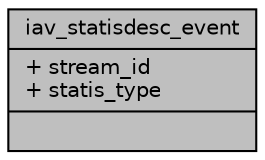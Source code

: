 digraph "iav_statisdesc_event"
{
 // INTERACTIVE_SVG=YES
 // LATEX_PDF_SIZE
  bgcolor="transparent";
  edge [fontname="Helvetica",fontsize="10",labelfontname="Helvetica",labelfontsize="10"];
  node [fontname="Helvetica",fontsize="10",shape=record];
  Node1 [label="{iav_statisdesc_event\n|+ stream_id\l+ statis_type\l|}",height=0.2,width=0.4,color="black", fillcolor="grey75", style="filled", fontcolor="black",tooltip=" "];
}
